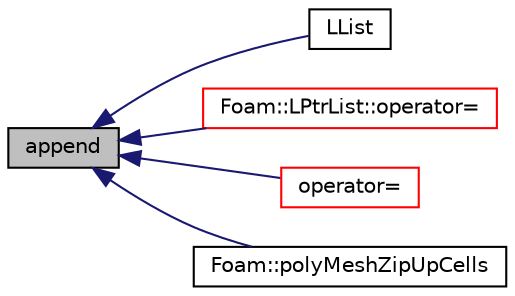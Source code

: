 digraph "append"
{
  bgcolor="transparent";
  edge [fontname="Helvetica",fontsize="10",labelfontname="Helvetica",labelfontsize="10"];
  node [fontname="Helvetica",fontsize="10",shape=record];
  rankdir="LR";
  Node1 [label="append",height=0.2,width=0.4,color="black", fillcolor="grey75", style="filled", fontcolor="black"];
  Node1 -> Node2 [dir="back",color="midnightblue",fontsize="10",style="solid",fontname="Helvetica"];
  Node2 [label="LList",height=0.2,width=0.4,color="black",URL="$a01371.html#a2eb45c0ab0fdd2fce6d8f0c6cb256caf",tooltip="Construct as copy. "];
  Node1 -> Node3 [dir="back",color="midnightblue",fontsize="10",style="solid",fontname="Helvetica"];
  Node3 [label="Foam::LPtrList::operator=",height=0.2,width=0.4,color="red",URL="$a01383.html#a675d8d7852bb387e5630905c74e5cae1",tooltip="Assign copy. "];
  Node1 -> Node4 [dir="back",color="midnightblue",fontsize="10",style="solid",fontname="Helvetica"];
  Node4 [label="operator=",height=0.2,width=0.4,color="red",URL="$a01371.html#a3c3f5613ea96d5a7e38450c0541a07eb"];
  Node1 -> Node5 [dir="back",color="midnightblue",fontsize="10",style="solid",fontname="Helvetica"];
  Node5 [label="Foam::polyMeshZipUpCells",height=0.2,width=0.4,color="black",URL="$a10733.html#ab957fb2d74d8de84991a6246e876ecd2"];
}
